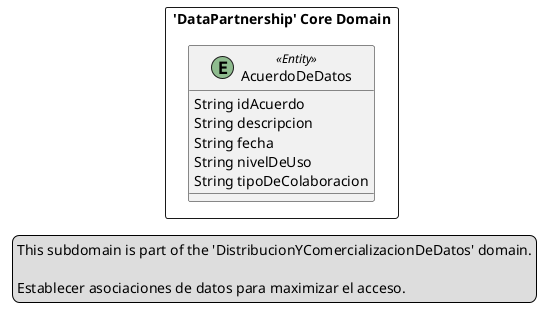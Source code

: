@startuml

skinparam componentStyle uml2

package "'DataPartnership' Core Domain" <<Rectangle>> {
	class AcuerdoDeDatos <<(E,DarkSeaGreen) Entity>> {
		String idAcuerdo
		String descripcion
		String fecha
		String nivelDeUso
		String tipoDeColaboracion
	}
}
legend left
  This subdomain is part of the 'DistribucionYComercializacionDeDatos' domain.

  Establecer asociaciones de datos para maximizar el acceso.
end legend


@enduml
